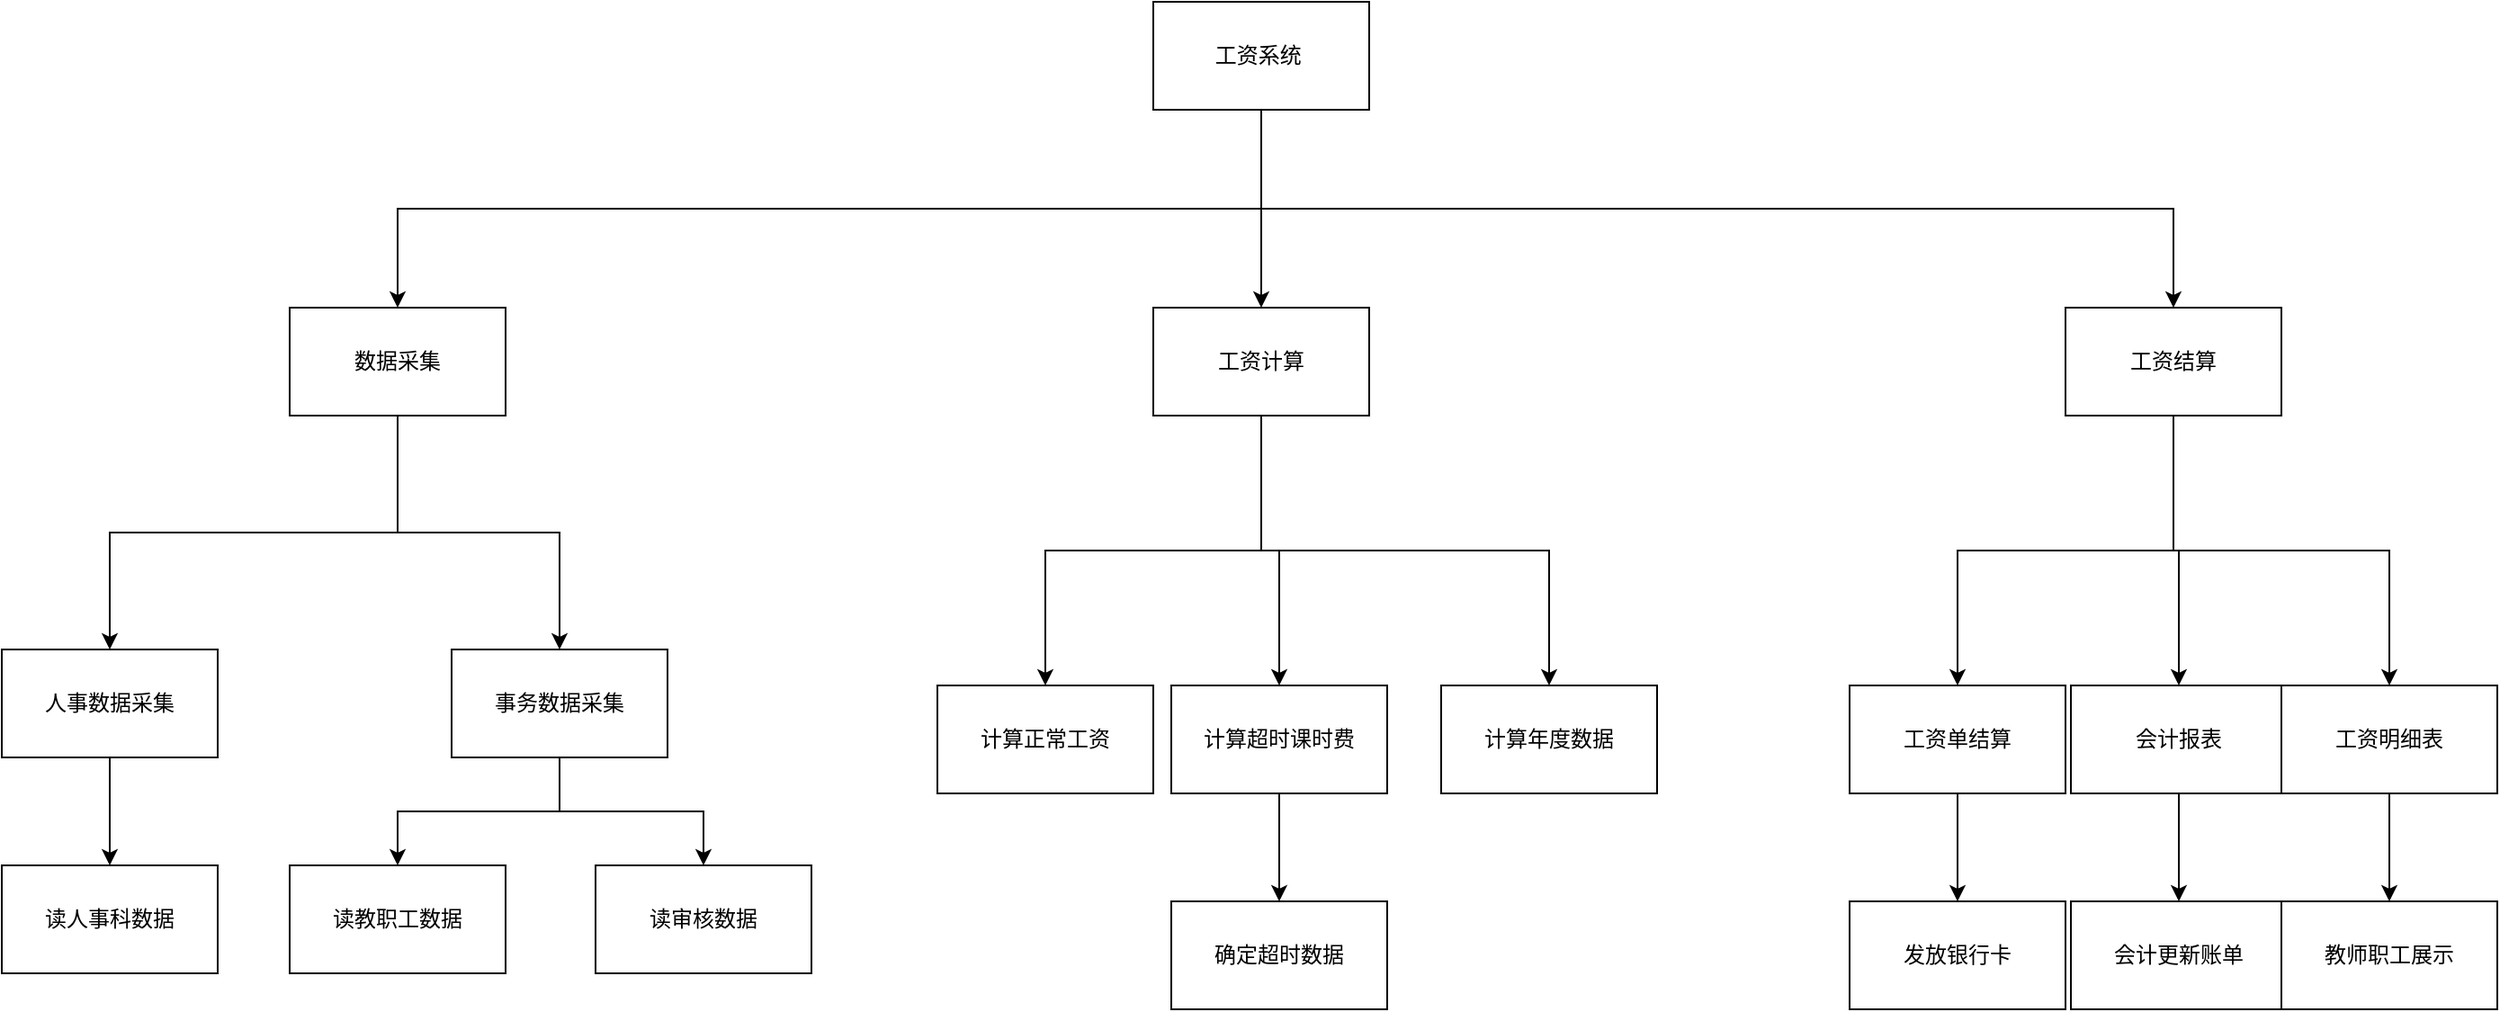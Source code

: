 <mxfile version="20.5.1" type="github">
  <diagram id="UgiJPUgc5jNRGBVyJ74R" name="第 1 页">
    <mxGraphModel dx="2235" dy="1110" grid="1" gridSize="10" guides="1" tooltips="1" connect="1" arrows="1" fold="1" page="1" pageScale="1" pageWidth="827" pageHeight="1169" math="0" shadow="0">
      <root>
        <mxCell id="0" />
        <mxCell id="1" parent="0" />
        <mxCell id="zIPSxJqr7QOLS9SSQ08n-3" style="edgeStyle=orthogonalEdgeStyle;rounded=0;orthogonalLoop=1;jettySize=auto;html=1;exitX=0.5;exitY=1;exitDx=0;exitDy=0;entryX=0.5;entryY=0;entryDx=0;entryDy=0;" edge="1" parent="1" source="zIPSxJqr7QOLS9SSQ08n-1" target="zIPSxJqr7QOLS9SSQ08n-4">
          <mxGeometry relative="1" as="geometry">
            <mxPoint x="360" y="480" as="targetPoint" />
          </mxGeometry>
        </mxCell>
        <mxCell id="zIPSxJqr7QOLS9SSQ08n-5" style="edgeStyle=orthogonalEdgeStyle;rounded=0;orthogonalLoop=1;jettySize=auto;html=1;exitX=0.5;exitY=1;exitDx=0;exitDy=0;" edge="1" parent="1" source="zIPSxJqr7QOLS9SSQ08n-1" target="zIPSxJqr7QOLS9SSQ08n-6">
          <mxGeometry relative="1" as="geometry">
            <mxPoint x="490" y="470" as="targetPoint" />
          </mxGeometry>
        </mxCell>
        <mxCell id="zIPSxJqr7QOLS9SSQ08n-8" style="edgeStyle=orthogonalEdgeStyle;rounded=0;orthogonalLoop=1;jettySize=auto;html=1;exitX=0.5;exitY=1;exitDx=0;exitDy=0;entryX=0.5;entryY=0;entryDx=0;entryDy=0;" edge="1" parent="1" source="zIPSxJqr7QOLS9SSQ08n-1" target="zIPSxJqr7QOLS9SSQ08n-7">
          <mxGeometry relative="1" as="geometry" />
        </mxCell>
        <mxCell id="zIPSxJqr7QOLS9SSQ08n-1" value="工资系统&amp;nbsp;" style="rounded=0;whiteSpace=wrap;html=1;" vertex="1" parent="1">
          <mxGeometry x="430" y="230" width="120" height="60" as="geometry" />
        </mxCell>
        <mxCell id="zIPSxJqr7QOLS9SSQ08n-9" style="edgeStyle=orthogonalEdgeStyle;rounded=0;orthogonalLoop=1;jettySize=auto;html=1;exitX=0.5;exitY=1;exitDx=0;exitDy=0;entryX=0.5;entryY=0;entryDx=0;entryDy=0;" edge="1" parent="1" source="zIPSxJqr7QOLS9SSQ08n-4" target="zIPSxJqr7QOLS9SSQ08n-10">
          <mxGeometry relative="1" as="geometry">
            <mxPoint x="190" y="620" as="targetPoint" />
          </mxGeometry>
        </mxCell>
        <mxCell id="zIPSxJqr7QOLS9SSQ08n-12" style="edgeStyle=orthogonalEdgeStyle;rounded=0;orthogonalLoop=1;jettySize=auto;html=1;exitX=0.5;exitY=1;exitDx=0;exitDy=0;entryX=0.5;entryY=0;entryDx=0;entryDy=0;" edge="1" parent="1" source="zIPSxJqr7QOLS9SSQ08n-4" target="zIPSxJqr7QOLS9SSQ08n-11">
          <mxGeometry relative="1" as="geometry" />
        </mxCell>
        <mxCell id="zIPSxJqr7QOLS9SSQ08n-4" value="数据采集" style="rounded=0;whiteSpace=wrap;html=1;" vertex="1" parent="1">
          <mxGeometry x="-50" y="400" width="120" height="60" as="geometry" />
        </mxCell>
        <mxCell id="zIPSxJqr7QOLS9SSQ08n-20" value="" style="edgeStyle=orthogonalEdgeStyle;rounded=0;orthogonalLoop=1;jettySize=auto;html=1;" edge="1" parent="1" source="zIPSxJqr7QOLS9SSQ08n-6" target="zIPSxJqr7QOLS9SSQ08n-19">
          <mxGeometry relative="1" as="geometry" />
        </mxCell>
        <mxCell id="zIPSxJqr7QOLS9SSQ08n-22" value="" style="edgeStyle=orthogonalEdgeStyle;rounded=0;orthogonalLoop=1;jettySize=auto;html=1;" edge="1" parent="1" source="zIPSxJqr7QOLS9SSQ08n-6" target="zIPSxJqr7QOLS9SSQ08n-21">
          <mxGeometry relative="1" as="geometry" />
        </mxCell>
        <mxCell id="zIPSxJqr7QOLS9SSQ08n-27" style="edgeStyle=orthogonalEdgeStyle;rounded=0;orthogonalLoop=1;jettySize=auto;html=1;exitX=0.5;exitY=1;exitDx=0;exitDy=0;" edge="1" parent="1" source="zIPSxJqr7QOLS9SSQ08n-6" target="zIPSxJqr7QOLS9SSQ08n-25">
          <mxGeometry relative="1" as="geometry" />
        </mxCell>
        <mxCell id="zIPSxJqr7QOLS9SSQ08n-6" value="工资计算" style="rounded=0;whiteSpace=wrap;html=1;" vertex="1" parent="1">
          <mxGeometry x="430" y="400" width="120" height="60" as="geometry" />
        </mxCell>
        <mxCell id="zIPSxJqr7QOLS9SSQ08n-29" value="" style="edgeStyle=orthogonalEdgeStyle;rounded=0;orthogonalLoop=1;jettySize=auto;html=1;" edge="1" parent="1" source="zIPSxJqr7QOLS9SSQ08n-7" target="zIPSxJqr7QOLS9SSQ08n-28">
          <mxGeometry relative="1" as="geometry" />
        </mxCell>
        <mxCell id="zIPSxJqr7QOLS9SSQ08n-31" value="" style="edgeStyle=orthogonalEdgeStyle;rounded=0;orthogonalLoop=1;jettySize=auto;html=1;" edge="1" parent="1" source="zIPSxJqr7QOLS9SSQ08n-7" target="zIPSxJqr7QOLS9SSQ08n-30">
          <mxGeometry relative="1" as="geometry" />
        </mxCell>
        <mxCell id="zIPSxJqr7QOLS9SSQ08n-33" value="" style="edgeStyle=orthogonalEdgeStyle;rounded=0;orthogonalLoop=1;jettySize=auto;html=1;" edge="1" parent="1" source="zIPSxJqr7QOLS9SSQ08n-7" target="zIPSxJqr7QOLS9SSQ08n-32">
          <mxGeometry relative="1" as="geometry" />
        </mxCell>
        <mxCell id="zIPSxJqr7QOLS9SSQ08n-7" value="工资结算" style="rounded=0;whiteSpace=wrap;html=1;" vertex="1" parent="1">
          <mxGeometry x="937" y="400" width="120" height="60" as="geometry" />
        </mxCell>
        <mxCell id="zIPSxJqr7QOLS9SSQ08n-14" value="" style="edgeStyle=orthogonalEdgeStyle;rounded=0;orthogonalLoop=1;jettySize=auto;html=1;" edge="1" parent="1" source="zIPSxJqr7QOLS9SSQ08n-10" target="zIPSxJqr7QOLS9SSQ08n-13">
          <mxGeometry relative="1" as="geometry" />
        </mxCell>
        <mxCell id="zIPSxJqr7QOLS9SSQ08n-10" value="人事数据采集" style="rounded=0;whiteSpace=wrap;html=1;" vertex="1" parent="1">
          <mxGeometry x="-210" y="590" width="120" height="60" as="geometry" />
        </mxCell>
        <mxCell id="zIPSxJqr7QOLS9SSQ08n-16" value="" style="edgeStyle=orthogonalEdgeStyle;rounded=0;orthogonalLoop=1;jettySize=auto;html=1;" edge="1" parent="1" source="zIPSxJqr7QOLS9SSQ08n-11" target="zIPSxJqr7QOLS9SSQ08n-15">
          <mxGeometry relative="1" as="geometry" />
        </mxCell>
        <mxCell id="zIPSxJqr7QOLS9SSQ08n-18" value="" style="edgeStyle=orthogonalEdgeStyle;rounded=0;orthogonalLoop=1;jettySize=auto;html=1;" edge="1" parent="1" source="zIPSxJqr7QOLS9SSQ08n-11" target="zIPSxJqr7QOLS9SSQ08n-17">
          <mxGeometry relative="1" as="geometry" />
        </mxCell>
        <mxCell id="zIPSxJqr7QOLS9SSQ08n-11" value="事务数据采集" style="rounded=0;whiteSpace=wrap;html=1;" vertex="1" parent="1">
          <mxGeometry x="40" y="590" width="120" height="60" as="geometry" />
        </mxCell>
        <mxCell id="zIPSxJqr7QOLS9SSQ08n-13" value="读人事科数据" style="whiteSpace=wrap;html=1;rounded=0;" vertex="1" parent="1">
          <mxGeometry x="-210" y="710" width="120" height="60" as="geometry" />
        </mxCell>
        <mxCell id="zIPSxJqr7QOLS9SSQ08n-15" value="读教职工数据" style="whiteSpace=wrap;html=1;rounded=0;" vertex="1" parent="1">
          <mxGeometry x="-50" y="710" width="120" height="60" as="geometry" />
        </mxCell>
        <mxCell id="zIPSxJqr7QOLS9SSQ08n-17" value="读审核数据" style="whiteSpace=wrap;html=1;rounded=0;" vertex="1" parent="1">
          <mxGeometry x="120" y="710" width="120" height="60" as="geometry" />
        </mxCell>
        <mxCell id="zIPSxJqr7QOLS9SSQ08n-19" value="计算正常工资" style="whiteSpace=wrap;html=1;rounded=0;" vertex="1" parent="1">
          <mxGeometry x="310" y="610" width="120" height="60" as="geometry" />
        </mxCell>
        <mxCell id="zIPSxJqr7QOLS9SSQ08n-24" value="" style="edgeStyle=orthogonalEdgeStyle;rounded=0;orthogonalLoop=1;jettySize=auto;html=1;" edge="1" parent="1" source="zIPSxJqr7QOLS9SSQ08n-21" target="zIPSxJqr7QOLS9SSQ08n-23">
          <mxGeometry relative="1" as="geometry" />
        </mxCell>
        <mxCell id="zIPSxJqr7QOLS9SSQ08n-21" value="计算超时课时费" style="whiteSpace=wrap;html=1;rounded=0;" vertex="1" parent="1">
          <mxGeometry x="440" y="610" width="120" height="60" as="geometry" />
        </mxCell>
        <mxCell id="zIPSxJqr7QOLS9SSQ08n-23" value="确定超时数据" style="whiteSpace=wrap;html=1;rounded=0;" vertex="1" parent="1">
          <mxGeometry x="440" y="730" width="120" height="60" as="geometry" />
        </mxCell>
        <mxCell id="zIPSxJqr7QOLS9SSQ08n-25" value="计算年度数据" style="whiteSpace=wrap;html=1;rounded=0;" vertex="1" parent="1">
          <mxGeometry x="590" y="610" width="120" height="60" as="geometry" />
        </mxCell>
        <mxCell id="zIPSxJqr7QOLS9SSQ08n-35" value="" style="edgeStyle=orthogonalEdgeStyle;rounded=0;orthogonalLoop=1;jettySize=auto;html=1;" edge="1" parent="1" source="zIPSxJqr7QOLS9SSQ08n-28" target="zIPSxJqr7QOLS9SSQ08n-34">
          <mxGeometry relative="1" as="geometry" />
        </mxCell>
        <mxCell id="zIPSxJqr7QOLS9SSQ08n-28" value="工资单结算" style="whiteSpace=wrap;html=1;rounded=0;" vertex="1" parent="1">
          <mxGeometry x="817" y="610" width="120" height="60" as="geometry" />
        </mxCell>
        <mxCell id="zIPSxJqr7QOLS9SSQ08n-37" value="" style="edgeStyle=orthogonalEdgeStyle;rounded=0;orthogonalLoop=1;jettySize=auto;html=1;" edge="1" parent="1" source="zIPSxJqr7QOLS9SSQ08n-30" target="zIPSxJqr7QOLS9SSQ08n-36">
          <mxGeometry relative="1" as="geometry" />
        </mxCell>
        <mxCell id="zIPSxJqr7QOLS9SSQ08n-30" value="会计报表" style="whiteSpace=wrap;html=1;rounded=0;" vertex="1" parent="1">
          <mxGeometry x="940" y="610" width="120" height="60" as="geometry" />
        </mxCell>
        <mxCell id="zIPSxJqr7QOLS9SSQ08n-39" value="" style="edgeStyle=orthogonalEdgeStyle;rounded=0;orthogonalLoop=1;jettySize=auto;html=1;" edge="1" parent="1" source="zIPSxJqr7QOLS9SSQ08n-32" target="zIPSxJqr7QOLS9SSQ08n-38">
          <mxGeometry relative="1" as="geometry" />
        </mxCell>
        <mxCell id="zIPSxJqr7QOLS9SSQ08n-32" value="工资明细表" style="whiteSpace=wrap;html=1;rounded=0;" vertex="1" parent="1">
          <mxGeometry x="1057" y="610" width="120" height="60" as="geometry" />
        </mxCell>
        <mxCell id="zIPSxJqr7QOLS9SSQ08n-34" value="发放银行卡" style="whiteSpace=wrap;html=1;rounded=0;" vertex="1" parent="1">
          <mxGeometry x="817" y="730" width="120" height="60" as="geometry" />
        </mxCell>
        <mxCell id="zIPSxJqr7QOLS9SSQ08n-36" value="会计更新账单" style="whiteSpace=wrap;html=1;rounded=0;" vertex="1" parent="1">
          <mxGeometry x="940" y="730" width="120" height="60" as="geometry" />
        </mxCell>
        <mxCell id="zIPSxJqr7QOLS9SSQ08n-38" value="教师职工展示" style="whiteSpace=wrap;html=1;rounded=0;" vertex="1" parent="1">
          <mxGeometry x="1057" y="730" width="120" height="60" as="geometry" />
        </mxCell>
      </root>
    </mxGraphModel>
  </diagram>
</mxfile>
